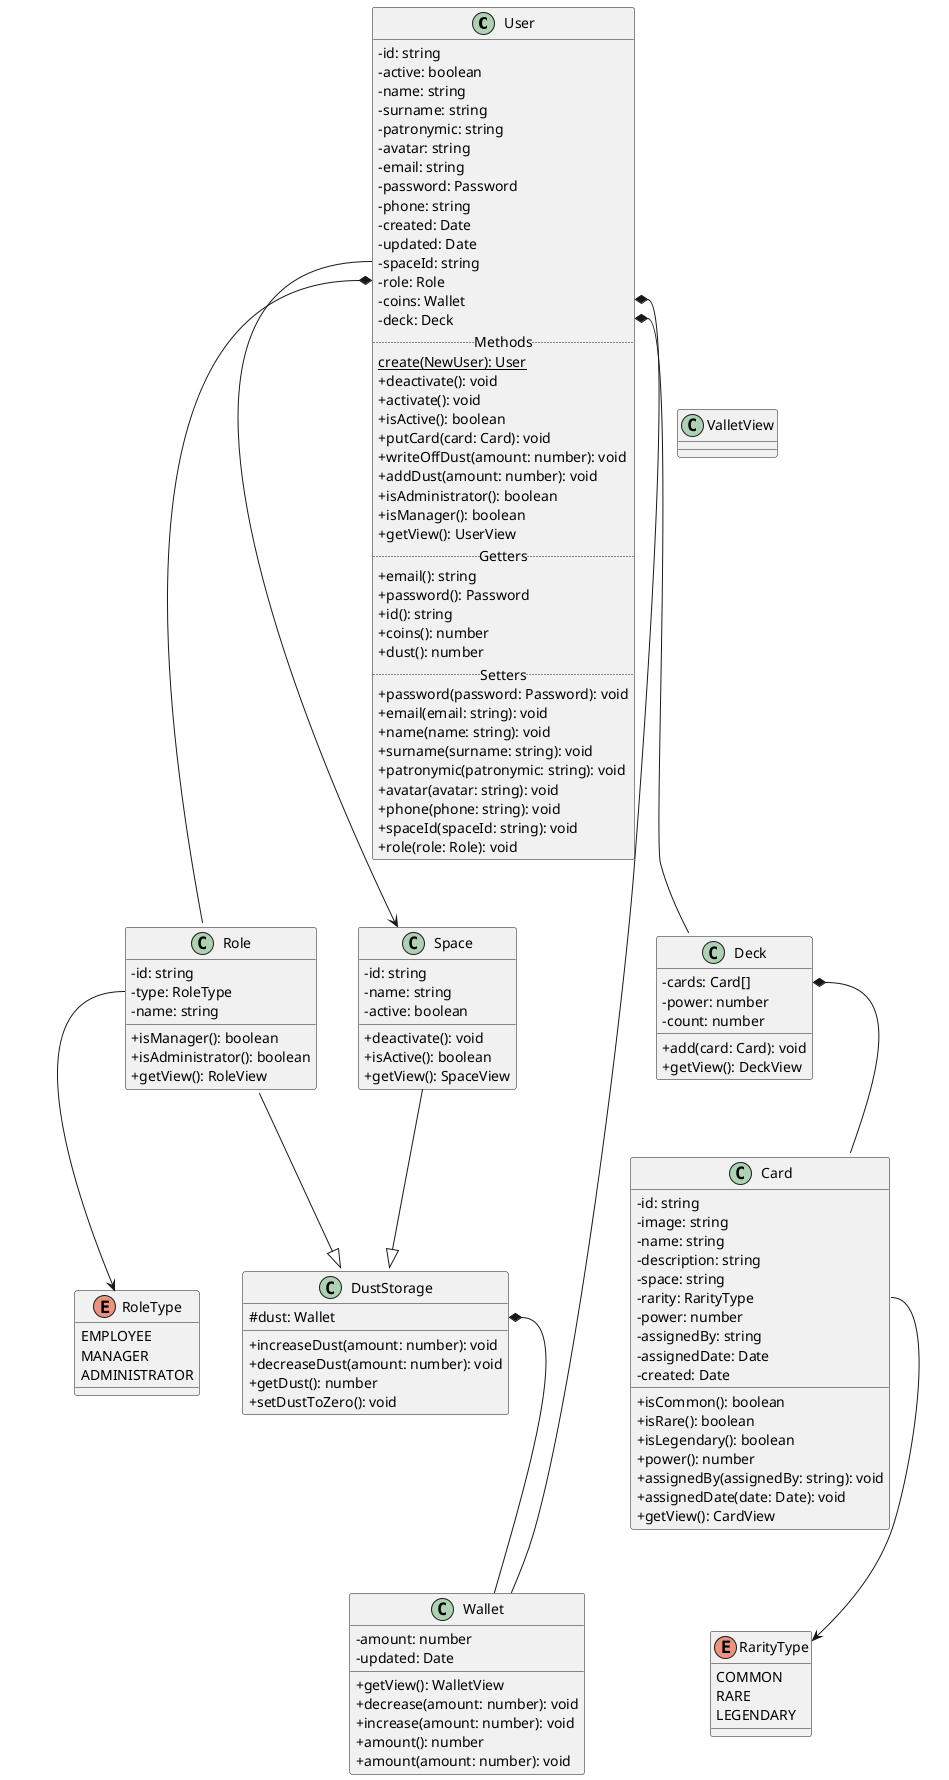 @startuml Domain entity
skinparam classAttributeIconSize 0
interface Password {
  hash: string
  salt: string
}
interface NewUser {
  spaceId: string
  name: string
  email: string
  patronymic: string
  role: RoleView
  surname: string
  phone: string
}
class User {
  - id: string
  - active: boolean
  - name: string
  - surname: string
  - patronymic: string
  - avatar: string
  - email: string
  - password: Password
  - phone: string
  - created: Date
  - updated: Date
  - spaceId: string
  - role: Role
  - coins: Wallet
  - deck: Deck
  .. Methods ..
  {static} create(NewUser): User
  + deactivate(): void
  + activate(): void
  + isActive(): boolean
  + putCard(card: Card): void
  + writeOffDust(amount: number): void
  + addDust(amount: number): void
  + isAdministrator(): boolean
  + isManager(): boolean
  + getView(): UserView
  .. Getters ..
  + email(): string
  + password(): Password
  + id(): string
  + coins(): number
  + dust(): number
  .. Setters ..
  + password(password: Password): void
  + email(email: string): void
  + name(name: string): void
  + surname(surname: string): void
  + patronymic(patronymic: string): void
  + avatar(avatar: string): void
  + phone(phone: string): void
  + spaceId(spaceId: string): void
  + role(role: Role): void
}

interface UserView {
  id: string
  active: boolean
  name: string
  role: RoleView;
  surname: string
  patronymic: string
  avatar: string[0..1]
  email: string
  phone: string[0..1]
  spaceId: string
  coins: WalletView
  deck: DeckView
  created: Date
  updated: Date
}

enum RoleType {
  EMPLOYEE
  MANAGER
  ADMINISTRATOR
}

class Role {
  - id: string
  - type: RoleType
  - name: string
  + isManager(): boolean
  + isAdministrator(): boolean
  + getView(): RoleView
}

interface RoleView {
  id: string
  name: string
  type: RoleType
  dust: WalletView
}

class Wallet {
  - amount: number
  - updated: Date
  + getView(): WalletView
  + decrease(amount: number): void
  + increase(amount: number): void
  + amount(): number
  + amount(amount: number): void
}

interface WalletView {
  amount: number
  updated: Date
}

class DustStorage {
  # dust: Wallet
  + increaseDust(amount: number): void
  + decreaseDust(amount: number): void
  + getDust(): number
  + setDustToZero(): void
}

class Space {
  - id: string
  - name: string
  - active: boolean
  + deactivate(): void
  + isActive(): boolean
  + getView(): SpaceView
}

interface SpaceView {
  id: string
  name: string
  dust: WalletView
  active: boolean
}

class Deck {
  - cards: Card[]
  - power: number
  - count: number
  + add(card: Card): void
  + getView(): DeckView
}

interface DeckView {
  power: number
  count: number
  cards: CardView[0..*]
}

class Card {
  - id: string
  - image: string
  - name: string
  - description: string
  - space: string
  - rarity: RarityType
  - power: number
  - assignedBy: string
  - assignedDate: Date
  - created: Date
  + isCommon(): boolean
  + isRare(): boolean
  + isLegendary(): boolean
  + power(): number
  + assignedBy(assignedBy: string): void
  + assignedDate(date: Date): void
  + getView(): CardView
}

interface CardView {
  id: string
  image: string
  name: string
  description: string
  rarity: RarityType
  power: number
  assignedBy: string[0..1]
  assignedDate: Date[0..1]
  space: string[0..1]
  created: Date
}

enum RarityType {
  COMMON
  RARE
  LEGENDARY
}

User::Password *-- Password
User::coins *-- Wallet
User::role *-- Role
User::NewUser --> NewUser
User::deck *-- Deck
User::spaceId --> Space
User --> UserView
Role::type --> RoleType
DustStorage::dust *-- Wallet
Role --|> DustStorage
Space --|> DustStorage
Card::rarity --> RarityType
Deck::cards *-- Card
UserView::role *-- RoleView
Role --> RoleView
Wallet --> WalletView
RoleView::dust *-- WalletView
Space --> SpaceView
SpaceView::dust *-- ValletView
CardView::rarity --> RarityType
Card --> CardView
DeckView::cards *-- CardView
Deck --> DeckView
UserView::coins *-- WalletView
UserView::deck *-- DeckView
RoleView::type --> RoleType
SpaceView::dust *-- WalletView

' remove User
' remove Role
' remove Wallet
' remove Deck
' remove Card
' remove Space
' remove DustStorage

remove UserView
remove RoleView
remove WalletView
remove SpaceView
remove DeckView
remove CardView

remove Password
remove NewUser
@enduml